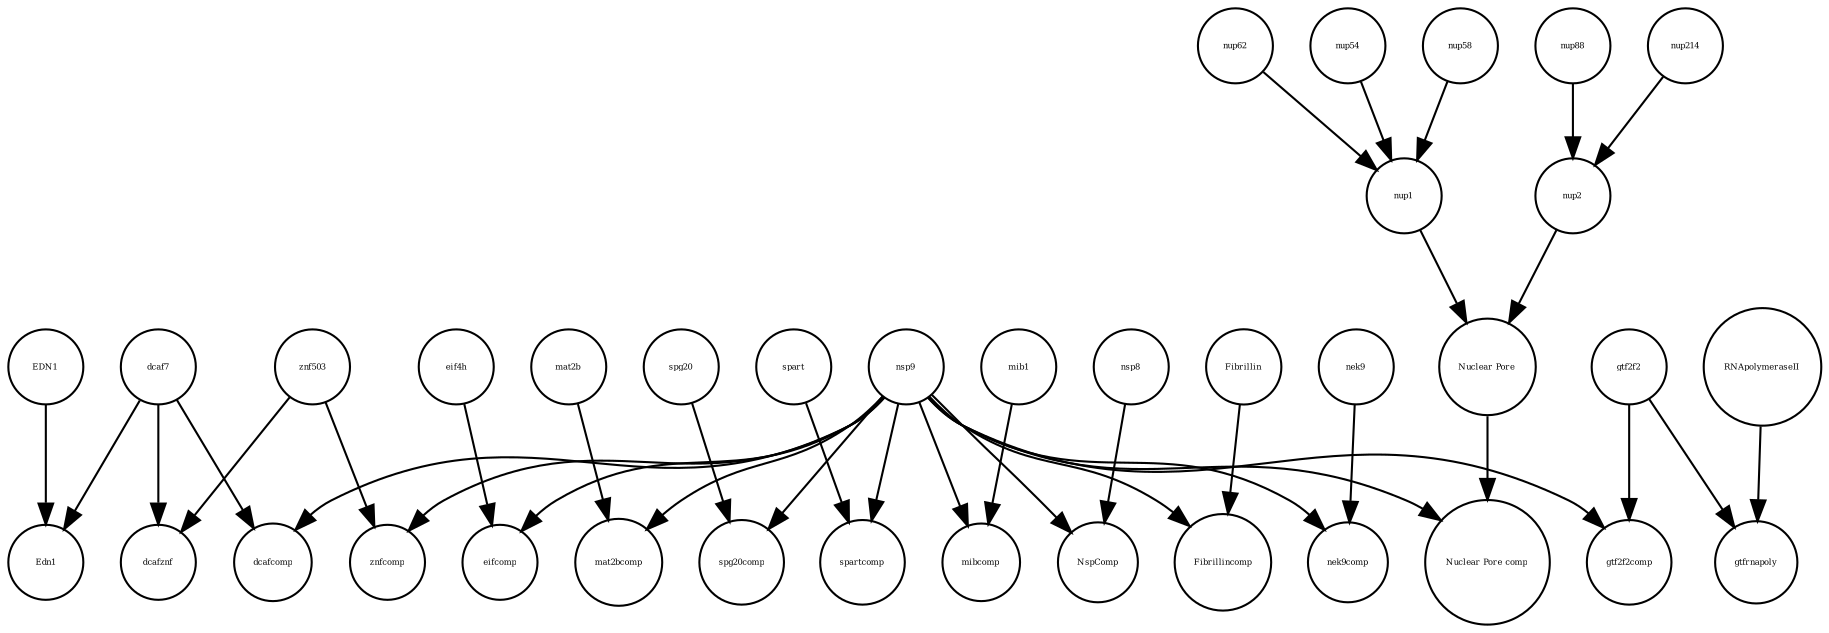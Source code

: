 strict digraph  {
"Nuclear Pore comp" [annotation="", bipartite=0, cls=complex, fontsize=4, label="Nuclear Pore comp", shape=circle];
nup88 [annotation=urn_miriam_uniprot_Q99567, bipartite=0, cls=macromolecule, fontsize=4, label=nup88, shape=circle];
nup54 [annotation=urn_miriam_uniprot_Q7Z3B4, bipartite=0, cls=macromolecule, fontsize=4, label=nup54, shape=circle];
znf503 [annotation=urn_miriam_uniprot_Q96F45, bipartite=0, cls=macromolecule, fontsize=4, label=znf503, shape=circle];
nup1 [annotation="", bipartite=0, cls=complex, fontsize=4, label=nup1, shape=circle];
znfcomp [annotation="", bipartite=0, cls=complex, fontsize=4, label=znfcomp, shape=circle];
eifcomp [annotation="", bipartite=0, cls=complex, fontsize=4, label=eifcomp, shape=circle];
mat2bcomp [annotation="", bipartite=0, cls=complex, fontsize=4, label=mat2bcomp, shape=circle];
Fibrillin [annotation="", bipartite=0, cls=complex, fontsize=4, label=Fibrillin, shape=circle];
gtf2f2comp [annotation="", bipartite=0, cls=complex, fontsize=4, label=gtf2f2comp, shape=circle];
nsp8 [annotation=urn_miriam_uniprot_P0DTD1, bipartite=0, cls=macromolecule, fontsize=4, label=nsp8, shape=circle];
gtf2f2 [annotation=urn_miriam_uniprot_P13984, bipartite=0, cls=macromolecule, fontsize=4, label=gtf2f2, shape=circle];
EDN1 [annotation="", bipartite=0, cls="nucleic acid feature", fontsize=4, label=EDN1, shape=circle];
spg20comp [annotation="", bipartite=0, cls=complex, fontsize=4, label=spg20comp, shape=circle];
spartcomp [annotation="", bipartite=0, cls=complex, fontsize=4, label=spartcomp, shape=circle];
eif4h [annotation=urn_miriam_uniprot_Q15056, bipartite=0, cls=macromolecule, fontsize=4, label=eif4h, shape=circle];
RNApolymeraseII [annotation=urn_miriam_uniprot_P30876, bipartite=0, cls=macromolecule, fontsize=4, label=RNApolymeraseII, shape=circle];
nsp9 [annotation=urn_miriam_uniprot_P0DTD1, bipartite=0, cls=macromolecule, fontsize=4, label=nsp9, shape=circle];
mibcomp [annotation="", bipartite=0, cls=complex, fontsize=4, label=mibcomp, shape=circle];
gtfrnapoly [annotation="", bipartite=0, cls=complex, fontsize=4, label=gtfrnapoly, shape=circle];
dcaf7 [annotation=urn_miriam_uniprot_P61962, bipartite=0, cls=macromolecule, fontsize=4, label=dcaf7, shape=circle];
NspComp [annotation="", bipartite=0, cls=complex, fontsize=4, label=NspComp, shape=circle];
spg20 [annotation="", bipartite=0, cls=macromolecule, fontsize=4, label=spg20, shape=circle];
Edn1 [annotation="", bipartite=0, cls="nucleic acid feature", fontsize=4, label=Edn1, shape=circle];
nup58 [annotation=urn_miriam_uniprot_Q9BVL2, bipartite=0, cls=macromolecule, fontsize=4, label=nup58, shape=circle];
nup214 [annotation=urn_miriam_uniprot_P35658, bipartite=0, cls=macromolecule, fontsize=4, label=nup214, shape=circle];
Fibrillincomp [annotation="", bipartite=0, cls=complex, fontsize=4, label=Fibrillincomp, shape=circle];
dcafznf [annotation="", bipartite=0, cls=complex, fontsize=4, label=dcafznf, shape=circle];
mat2b [annotation=urn_miriam_uniprot_Q9NZL9, bipartite=0, cls=macromolecule, fontsize=4, label=mat2b, shape=circle];
"Nuclear Pore" [annotation="", bipartite=0, cls=complex, fontsize=4, label="Nuclear Pore", shape=circle];
nek9 [annotation=urn_miriam_uniprot_Q8TD19, bipartite=0, cls=macromolecule, fontsize=4, label=nek9, shape=circle];
spart [annotation=urn_miriam_uniprot_Q8N0X7, bipartite=0, cls=macromolecule, fontsize=4, label=spart, shape=circle];
nek9comp [annotation="", bipartite=0, cls=complex, fontsize=4, label=nek9comp, shape=circle];
nup2 [annotation="", bipartite=0, cls=complex, fontsize=4, label=nup2, shape=circle];
mib1 [annotation=urn_miriam_uniprot_Q86YT6, bipartite=0, cls=macromolecule, fontsize=4, label=mib1, shape=circle];
nup62 [annotation=urn_miriam_uniprot_P37198, bipartite=0, cls=macromolecule, fontsize=4, label=nup62, shape=circle];
dcafcomp [annotation="", bipartite=0, cls=complex, fontsize=4, label=dcafcomp, shape=circle];
nup88 -> nup2  [annotation="", interaction_type=production];
nup54 -> nup1  [annotation="", interaction_type=production];
znf503 -> dcafznf  [annotation="", interaction_type=production];
znf503 -> znfcomp  [annotation="", interaction_type=production];
nup1 -> "Nuclear Pore"  [annotation="", interaction_type=production];
Fibrillin -> Fibrillincomp  [annotation="", interaction_type=production];
nsp8 -> NspComp  [annotation="", interaction_type=production];
gtf2f2 -> gtf2f2comp  [annotation="", interaction_type=production];
gtf2f2 -> gtfrnapoly  [annotation="", interaction_type=production];
EDN1 -> Edn1  [annotation="", interaction_type=production];
eif4h -> eifcomp  [annotation="", interaction_type=production];
RNApolymeraseII -> gtfrnapoly  [annotation="", interaction_type=production];
nsp9 -> dcafcomp  [annotation="", interaction_type=production];
nsp9 -> gtf2f2comp  [annotation="", interaction_type=production];
nsp9 -> mat2bcomp  [annotation="", interaction_type=production];
nsp9 -> nek9comp  [annotation="", interaction_type=production];
nsp9 -> Fibrillincomp  [annotation="", interaction_type=production];
nsp9 -> mibcomp  [annotation="", interaction_type=production];
nsp9 -> spg20comp  [annotation="", interaction_type=production];
nsp9 -> "Nuclear Pore comp"  [annotation="", interaction_type=production];
nsp9 -> eifcomp  [annotation="", interaction_type=production];
nsp9 -> NspComp  [annotation="", interaction_type=production];
nsp9 -> znfcomp  [annotation="", interaction_type=production];
nsp9 -> spartcomp  [annotation="", interaction_type=production];
dcaf7 -> dcafznf  [annotation="", interaction_type=production];
dcaf7 -> Edn1  [annotation=urn_miriam_pubmed_27880803, interaction_type=catalysis];
dcaf7 -> dcafcomp  [annotation="", interaction_type=production];
spg20 -> spg20comp  [annotation="", interaction_type=production];
nup58 -> nup1  [annotation="", interaction_type=production];
nup214 -> nup2  [annotation="", interaction_type=production];
mat2b -> mat2bcomp  [annotation="", interaction_type=production];
"Nuclear Pore" -> "Nuclear Pore comp"  [annotation="", interaction_type=production];
nek9 -> nek9comp  [annotation="", interaction_type=production];
spart -> spartcomp  [annotation="", interaction_type=production];
nup2 -> "Nuclear Pore"  [annotation="", interaction_type=production];
mib1 -> mibcomp  [annotation="", interaction_type=production];
nup62 -> nup1  [annotation="", interaction_type=production];
}
